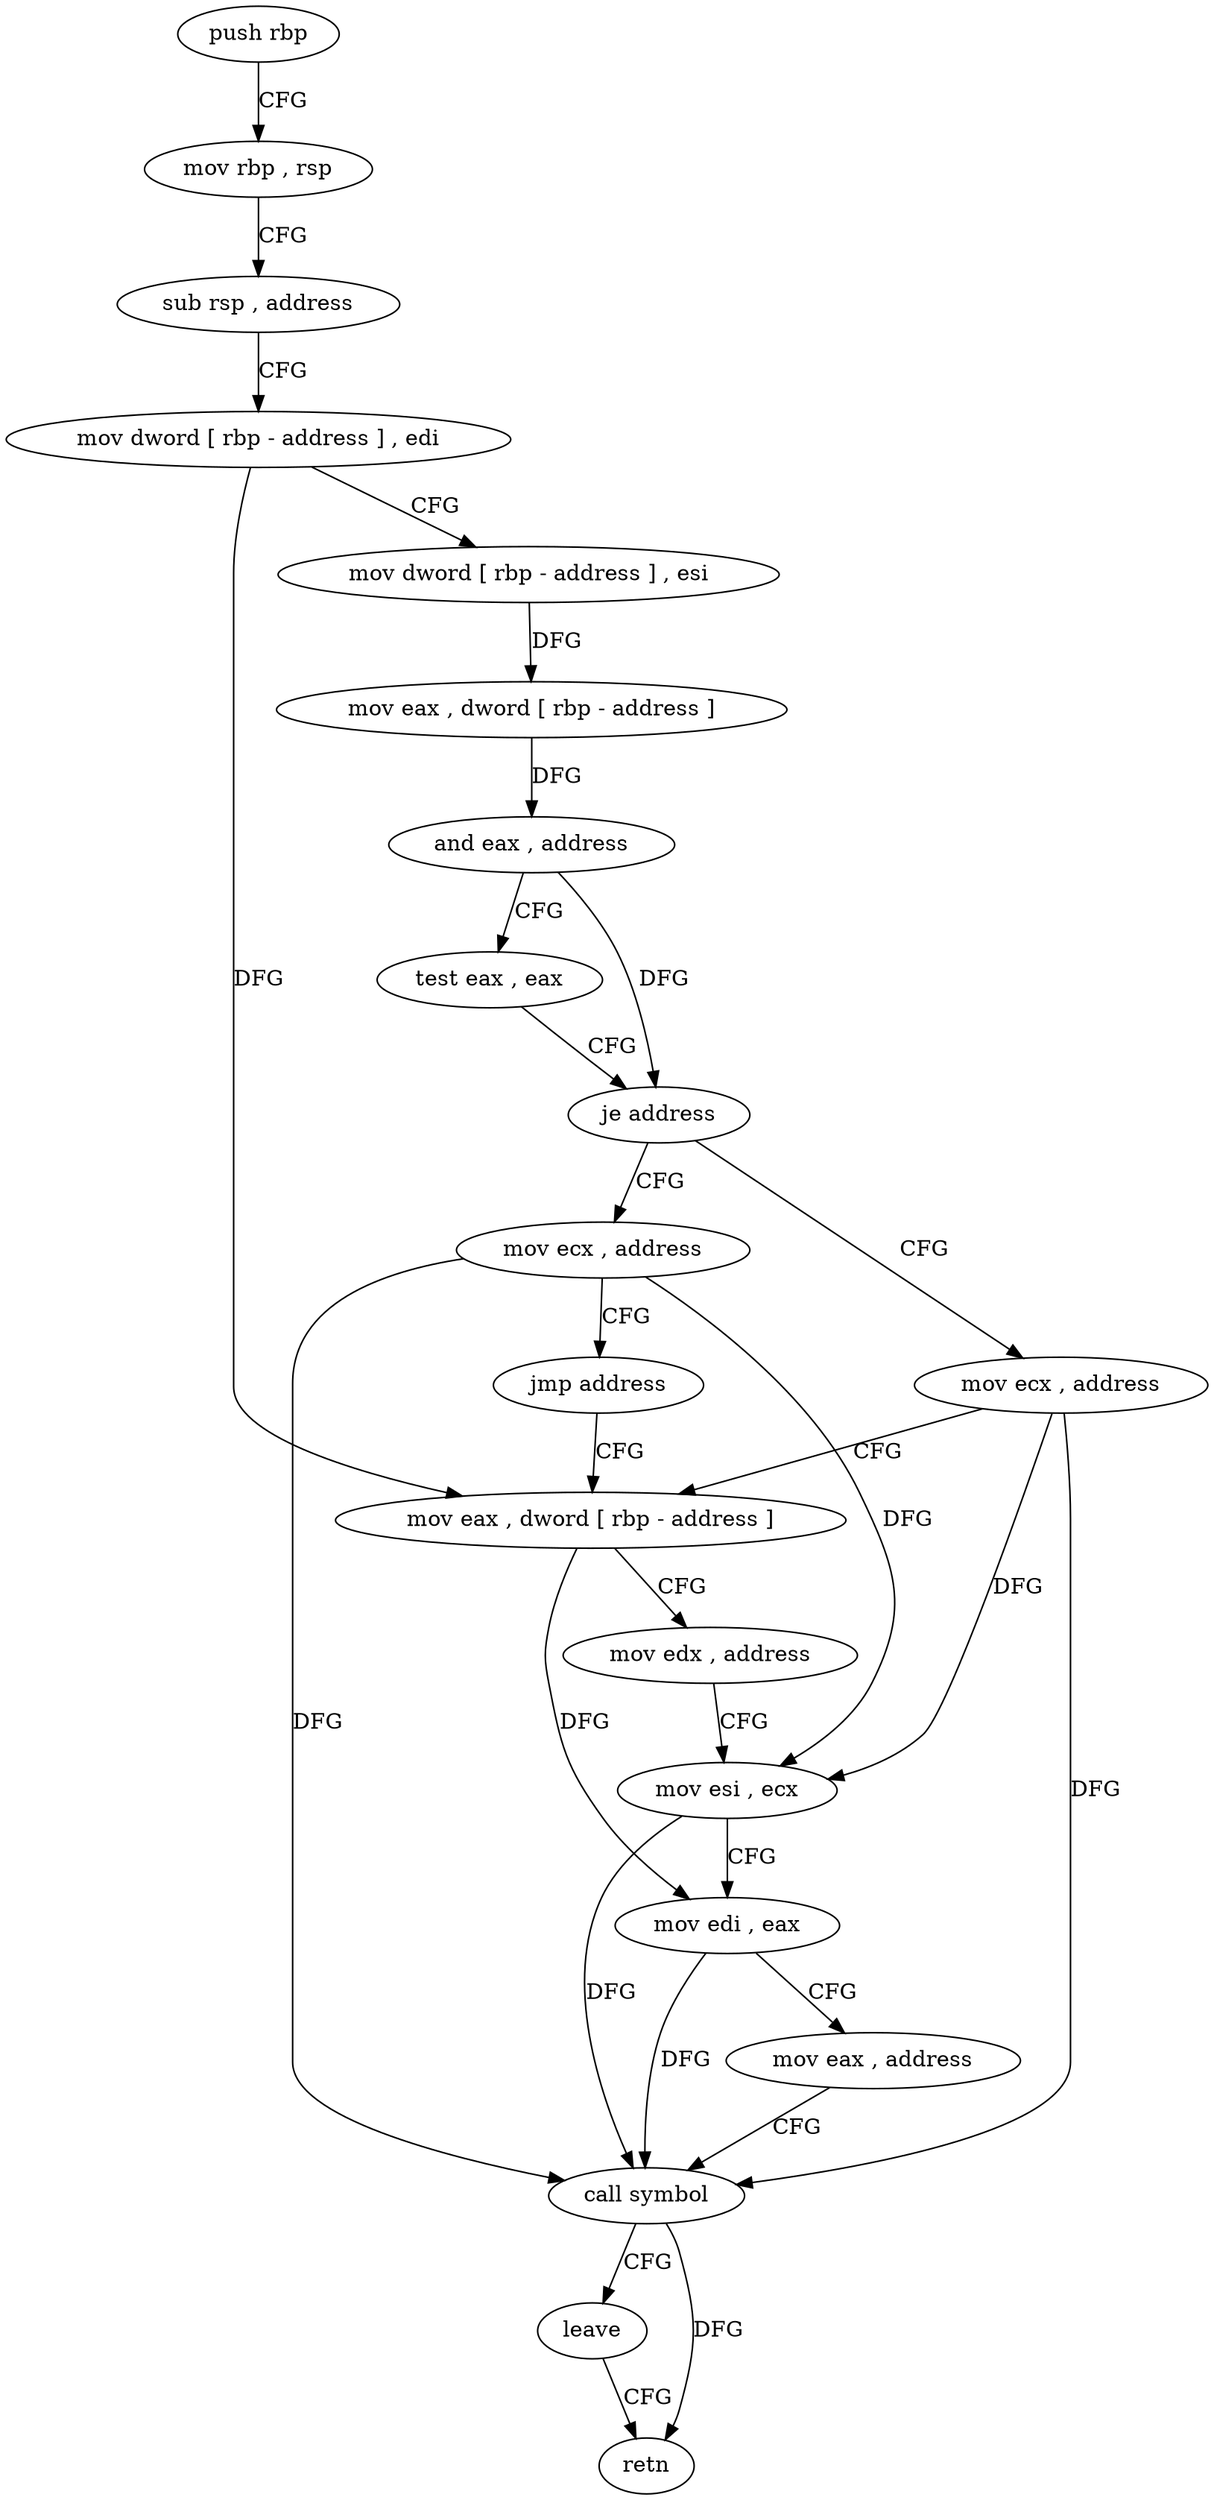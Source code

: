 digraph "func" {
"213405" [label = "push rbp" ]
"213406" [label = "mov rbp , rsp" ]
"213409" [label = "sub rsp , address" ]
"213413" [label = "mov dword [ rbp - address ] , edi" ]
"213416" [label = "mov dword [ rbp - address ] , esi" ]
"213419" [label = "mov eax , dword [ rbp - address ]" ]
"213422" [label = "and eax , address" ]
"213427" [label = "test eax , eax" ]
"213429" [label = "je address" ]
"213438" [label = "mov ecx , address" ]
"213431" [label = "mov ecx , address" ]
"213443" [label = "mov eax , dword [ rbp - address ]" ]
"213436" [label = "jmp address" ]
"213446" [label = "mov edx , address" ]
"213451" [label = "mov esi , ecx" ]
"213453" [label = "mov edi , eax" ]
"213455" [label = "mov eax , address" ]
"213460" [label = "call symbol" ]
"213465" [label = "leave" ]
"213466" [label = "retn" ]
"213405" -> "213406" [ label = "CFG" ]
"213406" -> "213409" [ label = "CFG" ]
"213409" -> "213413" [ label = "CFG" ]
"213413" -> "213416" [ label = "CFG" ]
"213413" -> "213443" [ label = "DFG" ]
"213416" -> "213419" [ label = "DFG" ]
"213419" -> "213422" [ label = "DFG" ]
"213422" -> "213427" [ label = "CFG" ]
"213422" -> "213429" [ label = "DFG" ]
"213427" -> "213429" [ label = "CFG" ]
"213429" -> "213438" [ label = "CFG" ]
"213429" -> "213431" [ label = "CFG" ]
"213438" -> "213443" [ label = "CFG" ]
"213438" -> "213451" [ label = "DFG" ]
"213438" -> "213460" [ label = "DFG" ]
"213431" -> "213436" [ label = "CFG" ]
"213431" -> "213451" [ label = "DFG" ]
"213431" -> "213460" [ label = "DFG" ]
"213443" -> "213446" [ label = "CFG" ]
"213443" -> "213453" [ label = "DFG" ]
"213436" -> "213443" [ label = "CFG" ]
"213446" -> "213451" [ label = "CFG" ]
"213451" -> "213453" [ label = "CFG" ]
"213451" -> "213460" [ label = "DFG" ]
"213453" -> "213455" [ label = "CFG" ]
"213453" -> "213460" [ label = "DFG" ]
"213455" -> "213460" [ label = "CFG" ]
"213460" -> "213465" [ label = "CFG" ]
"213460" -> "213466" [ label = "DFG" ]
"213465" -> "213466" [ label = "CFG" ]
}
